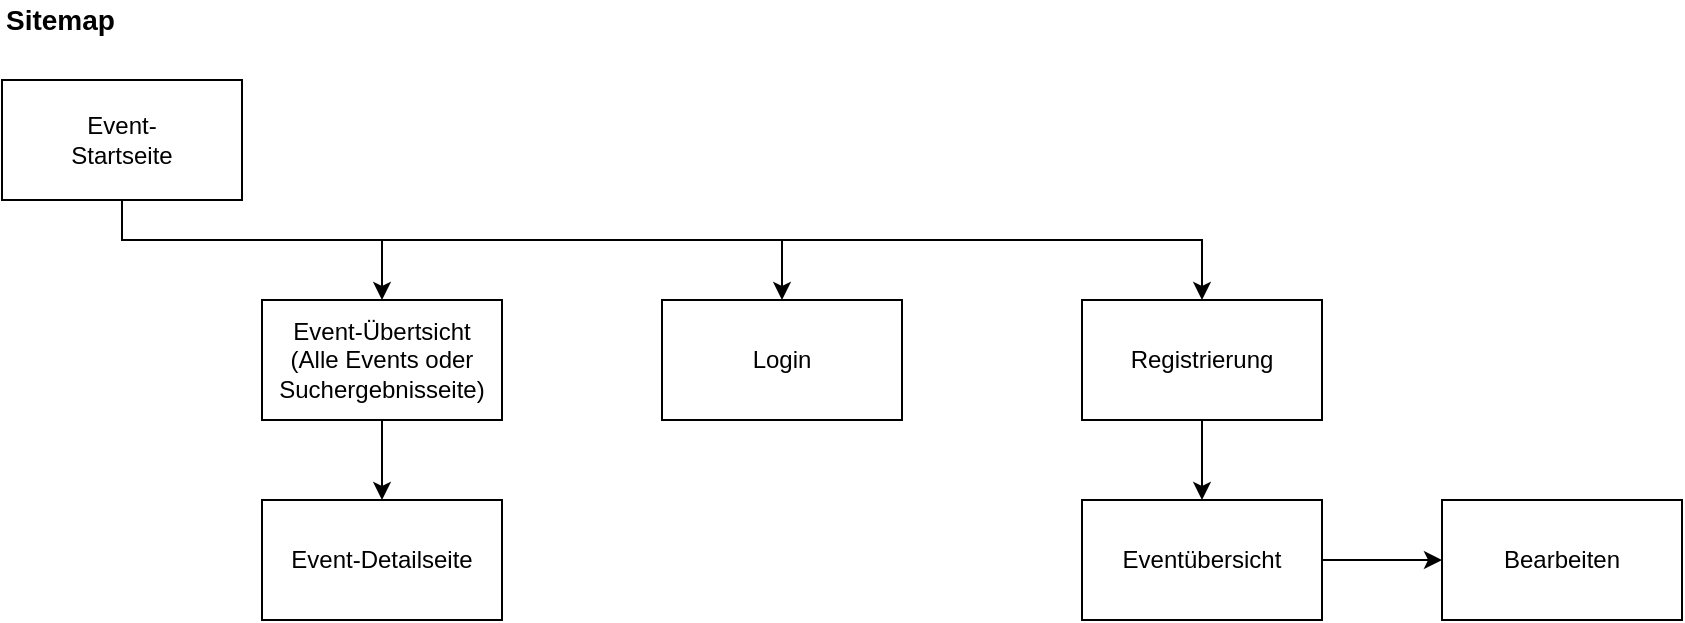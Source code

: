 <mxfile>
    <diagram id="vvBdfMr015Pf-CxKplJR" name="Page-1">
        <mxGraphModel dx="1113" dy="746" grid="1" gridSize="10" guides="1" tooltips="1" connect="1" arrows="1" fold="1" page="1" pageScale="1" pageWidth="850" pageHeight="1100" math="0" shadow="0">
            <root>
                <mxCell id="0"/>
                <mxCell id="1" parent="0"/>
                <mxCell id="8" style="edgeStyle=orthogonalEdgeStyle;rounded=0;orthogonalLoop=1;jettySize=auto;html=1;entryX=0.5;entryY=0;entryDx=0;entryDy=0;" parent="1" source="2" target="3" edge="1">
                    <mxGeometry relative="1" as="geometry">
                        <Array as="points">
                            <mxPoint x="66" y="136"/>
                            <mxPoint x="196" y="136"/>
                        </Array>
                    </mxGeometry>
                </mxCell>
                <mxCell id="9" style="edgeStyle=orthogonalEdgeStyle;rounded=0;orthogonalLoop=1;jettySize=auto;html=1;entryX=0.5;entryY=0;entryDx=0;entryDy=0;" parent="1" source="2" target="6" edge="1">
                    <mxGeometry relative="1" as="geometry">
                        <Array as="points">
                            <mxPoint x="66" y="136"/>
                            <mxPoint x="606" y="136"/>
                        </Array>
                    </mxGeometry>
                </mxCell>
                <mxCell id="71" style="edgeStyle=orthogonalEdgeStyle;rounded=0;orthogonalLoop=1;jettySize=auto;html=1;entryX=0.5;entryY=0;entryDx=0;entryDy=0;" edge="1" parent="1" source="2" target="67">
                    <mxGeometry relative="1" as="geometry">
                        <Array as="points">
                            <mxPoint x="66" y="136"/>
                            <mxPoint x="396" y="136"/>
                        </Array>
                    </mxGeometry>
                </mxCell>
                <mxCell id="2" value="Event-&lt;br&gt;Startseite" style="rounded=0;whiteSpace=wrap;html=1;" parent="1" vertex="1">
                    <mxGeometry x="6" y="56" width="120" height="60" as="geometry"/>
                </mxCell>
                <mxCell id="10" style="edgeStyle=orthogonalEdgeStyle;rounded=0;orthogonalLoop=1;jettySize=auto;html=1;entryX=0.5;entryY=0;entryDx=0;entryDy=0;" parent="1" source="3" target="4" edge="1">
                    <mxGeometry relative="1" as="geometry"/>
                </mxCell>
                <mxCell id="3" value="Event-Übertsicht&lt;br&gt;(Alle Events&amp;nbsp;oder Suchergebnisseite)" style="rounded=0;whiteSpace=wrap;html=1;" parent="1" vertex="1">
                    <mxGeometry x="136" y="166" width="120" height="60" as="geometry"/>
                </mxCell>
                <mxCell id="4" value="Event-Detailseite" style="rounded=0;whiteSpace=wrap;html=1;" parent="1" vertex="1">
                    <mxGeometry x="136" y="266" width="120" height="60" as="geometry"/>
                </mxCell>
                <mxCell id="69" style="edgeStyle=orthogonalEdgeStyle;rounded=0;orthogonalLoop=1;jettySize=auto;html=1;" edge="1" parent="1" source="6" target="68">
                    <mxGeometry relative="1" as="geometry"/>
                </mxCell>
                <mxCell id="6" value="Registrierung" style="rounded=0;whiteSpace=wrap;html=1;" parent="1" vertex="1">
                    <mxGeometry x="546" y="166" width="120" height="60" as="geometry"/>
                </mxCell>
                <mxCell id="7" value="Bearbeiten" style="rounded=0;whiteSpace=wrap;html=1;" parent="1" vertex="1">
                    <mxGeometry x="726" y="266" width="120" height="60" as="geometry"/>
                </mxCell>
                <mxCell id="66" value="&lt;font style=&quot;font-size: 14px&quot;&gt;&lt;b&gt;Sitemap&lt;/b&gt;&lt;/font&gt;" style="text;html=1;strokeColor=none;fillColor=none;align=left;verticalAlign=middle;whiteSpace=wrap;rounded=0;" parent="1" vertex="1">
                    <mxGeometry x="6" y="16" width="80" height="20" as="geometry"/>
                </mxCell>
                <mxCell id="67" value="Login" style="rounded=0;whiteSpace=wrap;html=1;" vertex="1" parent="1">
                    <mxGeometry x="336" y="166" width="120" height="60" as="geometry"/>
                </mxCell>
                <mxCell id="70" style="edgeStyle=orthogonalEdgeStyle;rounded=0;orthogonalLoop=1;jettySize=auto;html=1;entryX=0;entryY=0.5;entryDx=0;entryDy=0;" edge="1" parent="1" source="68" target="7">
                    <mxGeometry relative="1" as="geometry"/>
                </mxCell>
                <mxCell id="68" value="Eventübersicht" style="rounded=0;whiteSpace=wrap;html=1;" vertex="1" parent="1">
                    <mxGeometry x="546" y="266" width="120" height="60" as="geometry"/>
                </mxCell>
            </root>
        </mxGraphModel>
    </diagram>
</mxfile>